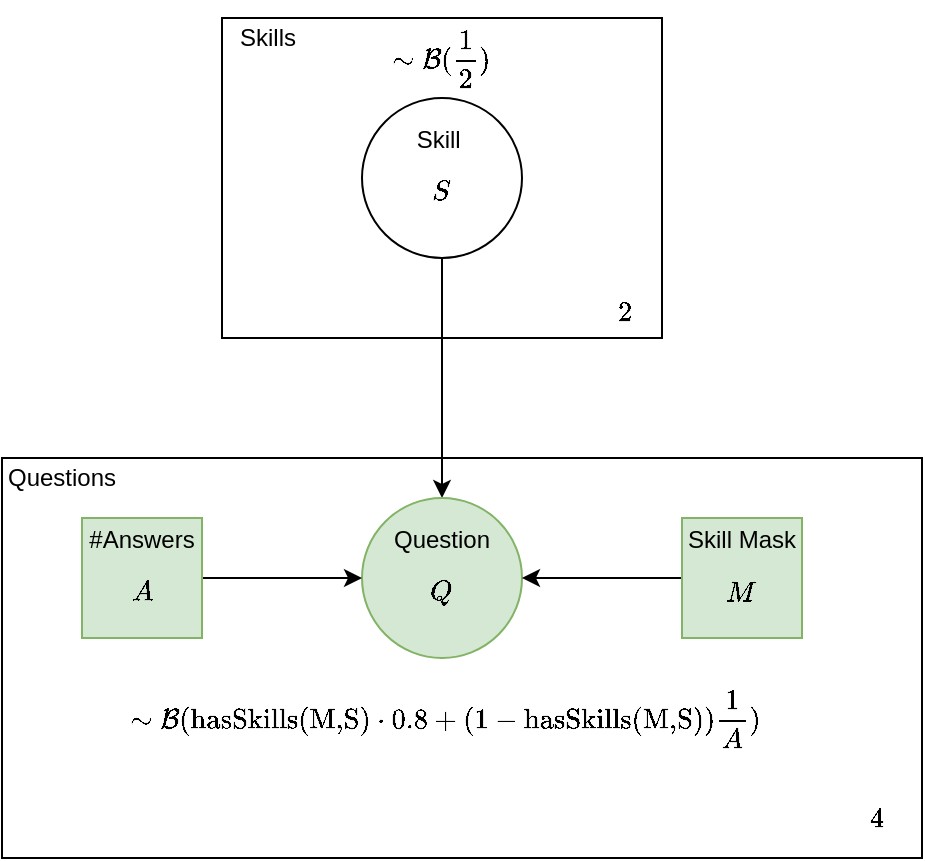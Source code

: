 <mxfile version="13.7.9" type="device"><diagram id="pWLeWmn5VzCditWpMHgi" name="Page-1"><mxGraphModel dx="946" dy="655" grid="1" gridSize="10" guides="1" tooltips="1" connect="1" arrows="1" fold="1" page="1" pageScale="1" pageWidth="827" pageHeight="1169" math="1" shadow="0"><root><mxCell id="0"/><mxCell id="1" parent="0"/><mxCell id="QHEs6psGMah_c0FqfD4_-2" value="" style="rounded=0;whiteSpace=wrap;html=1;" parent="1" vertex="1"><mxGeometry x="120" y="270" width="460" height="200" as="geometry"/></mxCell><mxCell id="QHEs6psGMah_c0FqfD4_-1" value="" style="rounded=0;whiteSpace=wrap;html=1;" parent="1" vertex="1"><mxGeometry x="230" y="50" width="220" height="160" as="geometry"/></mxCell><mxCell id="n2RUy0WSnznOMkP_t99b-7" style="rounded=0;orthogonalLoop=1;jettySize=auto;html=1;exitX=0.5;exitY=1;exitDx=0;exitDy=0;" parent="1" source="n2RUy0WSnznOMkP_t99b-2" target="n2RUy0WSnznOMkP_t99b-3" edge="1"><mxGeometry relative="1" as="geometry"/></mxCell><mxCell id="n2RUy0WSnznOMkP_t99b-2" value="Skill&amp;nbsp;$$S$$" style="ellipse;whiteSpace=wrap;html=1;aspect=fixed;" parent="1" vertex="1"><mxGeometry x="300" y="90" width="80" height="80" as="geometry"/></mxCell><mxCell id="n2RUy0WSnznOMkP_t99b-3" value="Question $$Q$$" style="ellipse;whiteSpace=wrap;html=1;aspect=fixed;fillColor=#d5e8d4;strokeColor=#82b366;" parent="1" vertex="1"><mxGeometry x="300" y="290" width="80" height="80" as="geometry"/></mxCell><mxCell id="n2RUy0WSnznOMkP_t99b-14" value="$$\sim \mathcal{B}(\text{hasSkills(M,S)}\cdot&amp;nbsp;&lt;br&gt;0.8 + (1-\text{hasSkills(M,S)})&lt;br&gt;\frac{1}{A})&amp;nbsp;&lt;br&gt;$$" style="text;html=1;strokeColor=none;fillColor=none;align=center;verticalAlign=middle;whiteSpace=wrap;rounded=0;" parent="1" vertex="1"><mxGeometry x="232" y="390" width="220" height="20" as="geometry"/></mxCell><mxCell id="n2RUy0WSnznOMkP_t99b-15" value="$$\sim \mathcal{B}(\frac{1}{2})&lt;br&gt;$$" style="text;html=1;strokeColor=none;fillColor=none;align=center;verticalAlign=middle;whiteSpace=wrap;rounded=0;" parent="1" vertex="1"><mxGeometry x="320" y="60" width="40" height="20" as="geometry"/></mxCell><mxCell id="QHEs6psGMah_c0FqfD4_-6" style="edgeStyle=orthogonalEdgeStyle;rounded=0;orthogonalLoop=1;jettySize=auto;html=1;exitX=0;exitY=0.5;exitDx=0;exitDy=0;entryX=1;entryY=0.5;entryDx=0;entryDy=0;" parent="1" source="QHEs6psGMah_c0FqfD4_-5" target="n2RUy0WSnznOMkP_t99b-3" edge="1"><mxGeometry relative="1" as="geometry"/></mxCell><mxCell id="QHEs6psGMah_c0FqfD4_-5" value="Skill Mask&lt;br&gt;$$M$$" style="whiteSpace=wrap;html=1;aspect=fixed;fillColor=#d5e8d4;strokeColor=#82b366;" parent="1" vertex="1"><mxGeometry x="460" y="300" width="60" height="60" as="geometry"/></mxCell><mxCell id="QHEs6psGMah_c0FqfD4_-8" style="edgeStyle=orthogonalEdgeStyle;rounded=0;orthogonalLoop=1;jettySize=auto;html=1;exitX=1;exitY=0.5;exitDx=0;exitDy=0;entryX=0;entryY=0.5;entryDx=0;entryDy=0;" parent="1" source="QHEs6psGMah_c0FqfD4_-7" target="n2RUy0WSnznOMkP_t99b-3" edge="1"><mxGeometry relative="1" as="geometry"/></mxCell><mxCell id="QHEs6psGMah_c0FqfD4_-7" value="#Answers&lt;br&gt;$$A$$" style="whiteSpace=wrap;html=1;aspect=fixed;fillColor=#d5e8d4;strokeColor=#82b366;" parent="1" vertex="1"><mxGeometry x="160" y="300" width="60" height="60" as="geometry"/></mxCell><mxCell id="cxPexxx5LXkeZIuGnKWc-1" value="Questions" style="text;html=1;strokeColor=none;fillColor=none;align=center;verticalAlign=middle;whiteSpace=wrap;rounded=0;" vertex="1" parent="1"><mxGeometry x="130" y="270" width="40" height="20" as="geometry"/></mxCell><mxCell id="cxPexxx5LXkeZIuGnKWc-2" value="$$4$$" style="text;html=1;strokeColor=none;fillColor=none;align=center;verticalAlign=middle;whiteSpace=wrap;rounded=0;" vertex="1" parent="1"><mxGeometry x="538" y="440" width="40" height="20" as="geometry"/></mxCell><mxCell id="cxPexxx5LXkeZIuGnKWc-3" value="$$2$$" style="text;html=1;strokeColor=none;fillColor=none;align=center;verticalAlign=middle;whiteSpace=wrap;rounded=0;" vertex="1" parent="1"><mxGeometry x="412" y="187" width="40" height="20" as="geometry"/></mxCell><mxCell id="cxPexxx5LXkeZIuGnKWc-4" value="Skills" style="text;html=1;strokeColor=none;fillColor=none;align=center;verticalAlign=middle;whiteSpace=wrap;rounded=0;" vertex="1" parent="1"><mxGeometry x="233" y="50" width="40" height="20" as="geometry"/></mxCell></root></mxGraphModel></diagram></mxfile>
